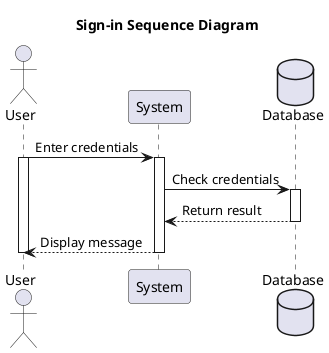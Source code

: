 @startuml
title Sign-in Sequence Diagram

actor User
participant System
Database Database

User -> System : Enter credentials
activate User
activate System

System -> Database : Check credentials
activate Database
Database --> System : Return result
deactivate 
System --> User : Display message

deactivate System
deactivate User
@enduml

